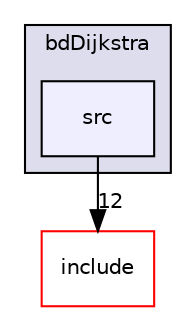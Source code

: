 digraph "/home/vicky/pgrouting/pgrouting/pgrouting/src/bdDijkstra/src" {
  compound=true
  node [ fontsize="10", fontname="Helvetica"];
  edge [ labelfontsize="10", labelfontname="Helvetica"];
  subgraph clusterdir_fb860c483e5de16651d984d600936b39 {
    graph [ bgcolor="#ddddee", pencolor="black", label="bdDijkstra" fontname="Helvetica", fontsize="10", URL="dir_fb860c483e5de16651d984d600936b39.html"]
  dir_7c9857915d24bb320012df2eeed7b2ab [shape=box, label="src", style="filled", fillcolor="#eeeeff", pencolor="black", URL="dir_7c9857915d24bb320012df2eeed7b2ab.html"];
  }
  dir_d44c64559bbebec7f509842c48db8b23 [shape=box label="include" fillcolor="white" style="filled" color="red" URL="dir_d44c64559bbebec7f509842c48db8b23.html"];
  dir_7c9857915d24bb320012df2eeed7b2ab->dir_d44c64559bbebec7f509842c48db8b23 [headlabel="12", labeldistance=1.5 headhref="dir_000042_000000.html"];
}
